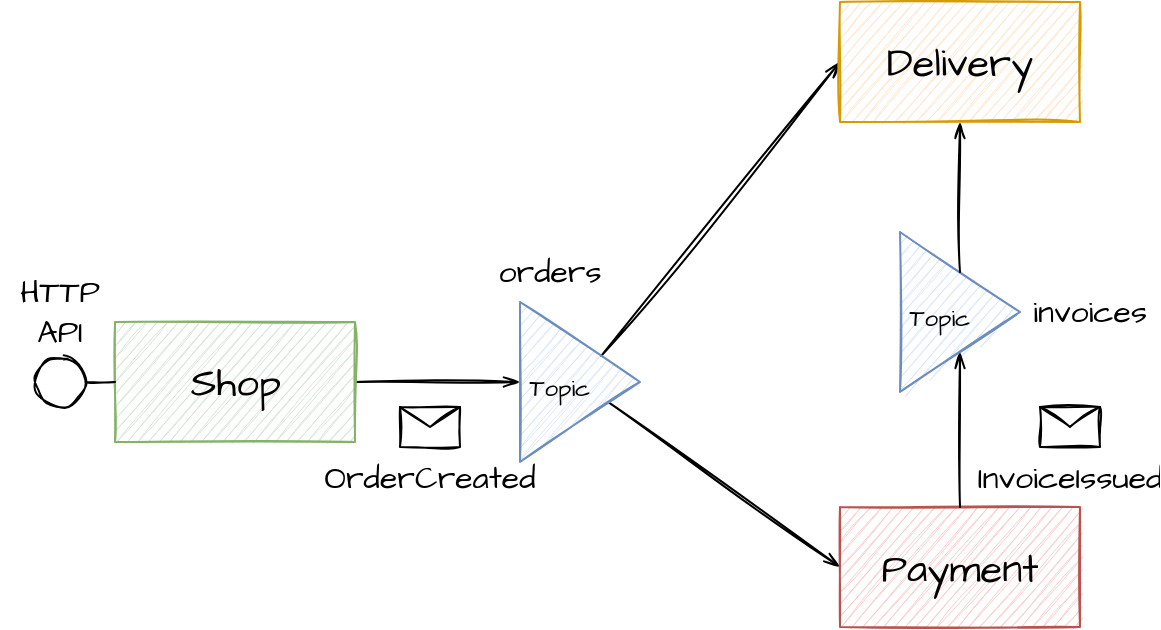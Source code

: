 <mxfile version="15.4.0" type="device"><diagram id="VAZDv7nDDIe-y9WhCHVr" name="Page-1"><mxGraphModel dx="1099" dy="832" grid="1" gridSize="10" guides="1" tooltips="1" connect="1" arrows="1" fold="1" page="0" pageScale="1" pageWidth="827" pageHeight="1169" math="0" shadow="0"><root><mxCell id="0"/><mxCell id="1" parent="0"/><mxCell id="Dkryw-0cKPsYbGkSqDQ2-12" style="edgeStyle=none;rounded=0;sketch=1;orthogonalLoop=1;jettySize=auto;html=1;endArrow=openThin;endFill=0;startSize=6;endSize=6;sourcePerimeterSpacing=0;targetPerimeterSpacing=0;" edge="1" parent="1" source="7rYwvWCDnVI8g--2ww3c-1" target="7rYwvWCDnVI8g--2ww3c-6"><mxGeometry relative="1" as="geometry"/></mxCell><mxCell id="7rYwvWCDnVI8g--2ww3c-1" value="Shop" style="rounded=0;whiteSpace=wrap;html=1;hachureGap=4;pointerEvents=0;fontFamily=Architects Daughter;fontSource=https%3A%2F%2Ffonts.googleapis.com%2Fcss%3Ffamily%3DArchitects%2BDaughter;fontSize=20;sketch=1;fillColor=#d5e8d4;strokeColor=#82b366;" parent="1" vertex="1"><mxGeometry x="-322.5" y="100" width="120" height="60" as="geometry"/></mxCell><mxCell id="Dkryw-0cKPsYbGkSqDQ2-10" style="edgeStyle=none;rounded=0;sketch=1;orthogonalLoop=1;jettySize=auto;html=1;entryX=0;entryY=0.5;entryDx=0;entryDy=0;endArrow=openThin;endFill=0;startSize=6;endSize=6;sourcePerimeterSpacing=0;targetPerimeterSpacing=0;" edge="1" parent="1" source="7rYwvWCDnVI8g--2ww3c-6" target="7rYwvWCDnVI8g--2ww3c-15"><mxGeometry relative="1" as="geometry"/></mxCell><mxCell id="Dkryw-0cKPsYbGkSqDQ2-11" style="edgeStyle=none;rounded=0;sketch=1;orthogonalLoop=1;jettySize=auto;html=1;entryX=0;entryY=0.5;entryDx=0;entryDy=0;endArrow=openThin;endFill=0;startSize=6;endSize=6;sourcePerimeterSpacing=0;targetPerimeterSpacing=0;" edge="1" parent="1" source="7rYwvWCDnVI8g--2ww3c-6" target="7rYwvWCDnVI8g--2ww3c-20"><mxGeometry relative="1" as="geometry"/></mxCell><mxCell id="7rYwvWCDnVI8g--2ww3c-6" value="&lt;font style=&quot;font-size: 12px ; line-height: 100%&quot;&gt;&amp;nbsp;Topic&lt;/font&gt;" style="triangle;whiteSpace=wrap;html=1;hachureGap=4;pointerEvents=0;fontFamily=Architects Daughter;fontSource=https%3A%2F%2Ffonts.googleapis.com%2Fcss%3Ffamily%3DArchitects%2BDaughter;fontSize=20;spacing=0;align=left;sketch=1;fillColor=#dae8fc;strokeColor=#6c8ebf;" parent="1" vertex="1"><mxGeometry x="-120" y="90" width="60" height="80" as="geometry"/></mxCell><mxCell id="7rYwvWCDnVI8g--2ww3c-7" value="orders" style="text;html=1;strokeColor=none;fillColor=none;align=center;verticalAlign=middle;whiteSpace=wrap;rounded=0;hachureGap=4;pointerEvents=0;fontFamily=Architects Daughter;fontSource=https%3A%2F%2Ffonts.googleapis.com%2Fcss%3Ffamily%3DArchitects%2BDaughter;fontSize=16;sketch=1;" parent="1" vertex="1"><mxGeometry x="-120" y="60" width="30" height="30" as="geometry"/></mxCell><mxCell id="7rYwvWCDnVI8g--2ww3c-13" value="HTTP API" style="text;html=1;strokeColor=none;fillColor=none;align=center;verticalAlign=middle;whiteSpace=wrap;rounded=0;hachureGap=4;pointerEvents=0;fontFamily=Architects Daughter;fontSource=https%3A%2F%2Ffonts.googleapis.com%2Fcss%3Ffamily%3DArchitects%2BDaughter;fontSize=16;sketch=1;" parent="1" vertex="1"><mxGeometry x="-380" y="80" width="60" height="30" as="geometry"/></mxCell><mxCell id="7rYwvWCDnVI8g--2ww3c-15" value="Delivery" style="rounded=0;whiteSpace=wrap;html=1;hachureGap=4;pointerEvents=0;fontFamily=Architects Daughter;fontSource=https%3A%2F%2Ffonts.googleapis.com%2Fcss%3Ffamily%3DArchitects%2BDaughter;fontSize=20;align=center;sketch=1;fillColor=#ffe6cc;strokeColor=#d79b00;" parent="1" vertex="1"><mxGeometry x="40" y="-60" width="120" height="60" as="geometry"/></mxCell><mxCell id="7rYwvWCDnVI8g--2ww3c-20" value="Payment" style="rounded=0;whiteSpace=wrap;html=1;hachureGap=4;pointerEvents=0;fontFamily=Architects Daughter;fontSource=https%3A%2F%2Ffonts.googleapis.com%2Fcss%3Ffamily%3DArchitects%2BDaughter;fontSize=20;align=center;sketch=1;fillColor=#f8cecc;strokeColor=#b85450;" parent="1" vertex="1"><mxGeometry x="40" y="192.5" width="120" height="60" as="geometry"/></mxCell><mxCell id="Dkryw-0cKPsYbGkSqDQ2-13" style="edgeStyle=none;rounded=0;sketch=1;orthogonalLoop=1;jettySize=auto;html=1;exitX=1;exitY=0.5;exitDx=0;exitDy=0;entryX=0;entryY=0.5;entryDx=0;entryDy=0;endArrow=none;endFill=0;startSize=6;endSize=6;sourcePerimeterSpacing=0;targetPerimeterSpacing=0;" edge="1" parent="1" source="Dkryw-0cKPsYbGkSqDQ2-4" target="7rYwvWCDnVI8g--2ww3c-1"><mxGeometry relative="1" as="geometry"/></mxCell><mxCell id="Dkryw-0cKPsYbGkSqDQ2-4" value="" style="ellipse;whiteSpace=wrap;html=1;aspect=fixed;sketch=1;" vertex="1" parent="1"><mxGeometry x="-362.5" y="117.5" width="25" height="25" as="geometry"/></mxCell><mxCell id="Dkryw-0cKPsYbGkSqDQ2-14" value="" style="shape=message;html=1;whiteSpace=wrap;html=1;outlineConnect=0;sketch=1;fontSize=16;" vertex="1" parent="1"><mxGeometry x="-180" y="142.5" width="30" height="20" as="geometry"/></mxCell><mxCell id="Dkryw-0cKPsYbGkSqDQ2-16" value="OrderCreated" style="text;html=1;strokeColor=none;fillColor=none;align=center;verticalAlign=middle;whiteSpace=wrap;rounded=0;hachureGap=4;pointerEvents=0;fontFamily=Architects Daughter;fontSource=https%3A%2F%2Ffonts.googleapis.com%2Fcss%3Ffamily%3DArchitects%2BDaughter;fontSize=16;sketch=1;" vertex="1" parent="1"><mxGeometry x="-180" y="162.5" width="30" height="30" as="geometry"/></mxCell><mxCell id="Dkryw-0cKPsYbGkSqDQ2-17" value="&lt;font style=&quot;font-size: 12px ; line-height: 100%&quot;&gt;&amp;nbsp;Topic&lt;/font&gt;" style="triangle;whiteSpace=wrap;html=1;hachureGap=4;pointerEvents=0;fontFamily=Architects Daughter;fontSource=https%3A%2F%2Ffonts.googleapis.com%2Fcss%3Ffamily%3DArchitects%2BDaughter;fontSize=20;spacing=0;align=left;sketch=1;fillColor=#dae8fc;strokeColor=#6c8ebf;" vertex="1" parent="1"><mxGeometry x="70" y="55" width="60" height="80" as="geometry"/></mxCell><mxCell id="Dkryw-0cKPsYbGkSqDQ2-19" style="edgeStyle=none;rounded=0;sketch=1;orthogonalLoop=1;jettySize=auto;html=1;endArrow=openThin;endFill=0;startSize=6;endSize=6;sourcePerimeterSpacing=0;targetPerimeterSpacing=0;exitX=0.5;exitY=0;exitDx=0;exitDy=0;" edge="1" parent="1" source="7rYwvWCDnVI8g--2ww3c-20" target="Dkryw-0cKPsYbGkSqDQ2-17"><mxGeometry relative="1" as="geometry"><mxPoint x="-65.488" y="150.326" as="sourcePoint"/><mxPoint x="50" y="232.5" as="targetPoint"/></mxGeometry></mxCell><mxCell id="Dkryw-0cKPsYbGkSqDQ2-20" style="edgeStyle=none;rounded=0;sketch=1;orthogonalLoop=1;jettySize=auto;html=1;endArrow=openThin;endFill=0;startSize=6;endSize=6;sourcePerimeterSpacing=0;targetPerimeterSpacing=0;exitX=0.5;exitY=0;exitDx=0;exitDy=0;entryX=0.5;entryY=1;entryDx=0;entryDy=0;" edge="1" parent="1" source="Dkryw-0cKPsYbGkSqDQ2-17" target="7rYwvWCDnVI8g--2ww3c-15"><mxGeometry relative="1" as="geometry"><mxPoint x="110" y="202.5" as="sourcePoint"/><mxPoint x="110" y="107.5" as="targetPoint"/></mxGeometry></mxCell><mxCell id="Dkryw-0cKPsYbGkSqDQ2-21" value="invoices" style="text;html=1;strokeColor=none;fillColor=none;align=center;verticalAlign=middle;whiteSpace=wrap;rounded=0;hachureGap=4;pointerEvents=0;fontFamily=Architects Daughter;fontSource=https%3A%2F%2Ffonts.googleapis.com%2Fcss%3Ffamily%3DArchitects%2BDaughter;fontSize=16;sketch=1;" vertex="1" parent="1"><mxGeometry x="150" y="80" width="30" height="30" as="geometry"/></mxCell><mxCell id="Dkryw-0cKPsYbGkSqDQ2-22" value="" style="shape=message;html=1;whiteSpace=wrap;html=1;outlineConnect=0;sketch=1;fontSize=16;" vertex="1" parent="1"><mxGeometry x="140" y="142.5" width="30" height="20" as="geometry"/></mxCell><mxCell id="Dkryw-0cKPsYbGkSqDQ2-23" value="InvoiceIssued" style="text;html=1;strokeColor=none;fillColor=none;align=center;verticalAlign=middle;whiteSpace=wrap;rounded=0;hachureGap=4;pointerEvents=0;fontFamily=Architects Daughter;fontSource=https%3A%2F%2Ffonts.googleapis.com%2Fcss%3Ffamily%3DArchitects%2BDaughter;fontSize=16;sketch=1;" vertex="1" parent="1"><mxGeometry x="140" y="162.5" width="30" height="30" as="geometry"/></mxCell></root></mxGraphModel></diagram></mxfile>
